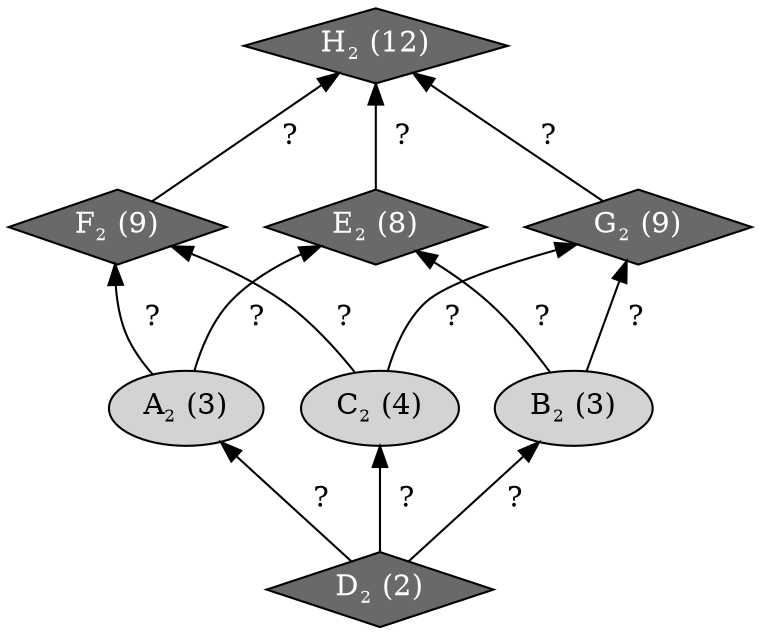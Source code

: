 digraph "CMIAUTOMATON2.CMIAUTOMATON2_e1__abc__async"{
rankdir="BT"
1 [label=<A<sub><font point-size="10">2</font></sub> (3)>, style="filled", fillcolor="lightgray"]
2 [label=<B<sub><font point-size="10">2</font></sub> (3)>, style="filled", fillcolor="lightgray"]
3 [label=<C<sub><font point-size="10">2</font></sub> (4)>, style="filled", fillcolor="lightgray"]
4 [label=<D<sub><font point-size="10">2</font></sub> (2)>, style="filled", shape="diamond", fillcolor="dimgray", fontcolor="white"]
5 [label=<E<sub><font point-size="10">2</font></sub> (8)>, style="filled", shape="diamond", fillcolor="dimgray", fontcolor="white"]
6 [label=<F<sub><font point-size="10">2</font></sub> (9)>, style="filled", shape="diamond", fillcolor="dimgray", fontcolor="white"]
7 [label=<G<sub><font point-size="10">2</font></sub> (9)>, style="filled", shape="diamond", fillcolor="dimgray", fontcolor="white"]
8 [label=<H<sub><font point-size="10">2</font></sub> (12)>, style="filled", shape="diamond", fillcolor="dimgray", fontcolor="white"]
1 -> 5 [label=<  ?  >]
1 -> 6 [label=<  ?  >]
2 -> 5 [label=<  ?  >]
2 -> 7 [label=<  ?  >]
3 -> 6 [label=<  ?  >]
3 -> 7 [label=<  ?  >]
4 -> 1 [label=<  ?  >]
4 -> 2 [label=<  ?  >]
4 -> 3 [label=<  ?  >]
5 -> 8 [label=<  ?  >]
6 -> 8 [label=<  ?  >]
7 -> 8 [label=<  ?  >]
}
